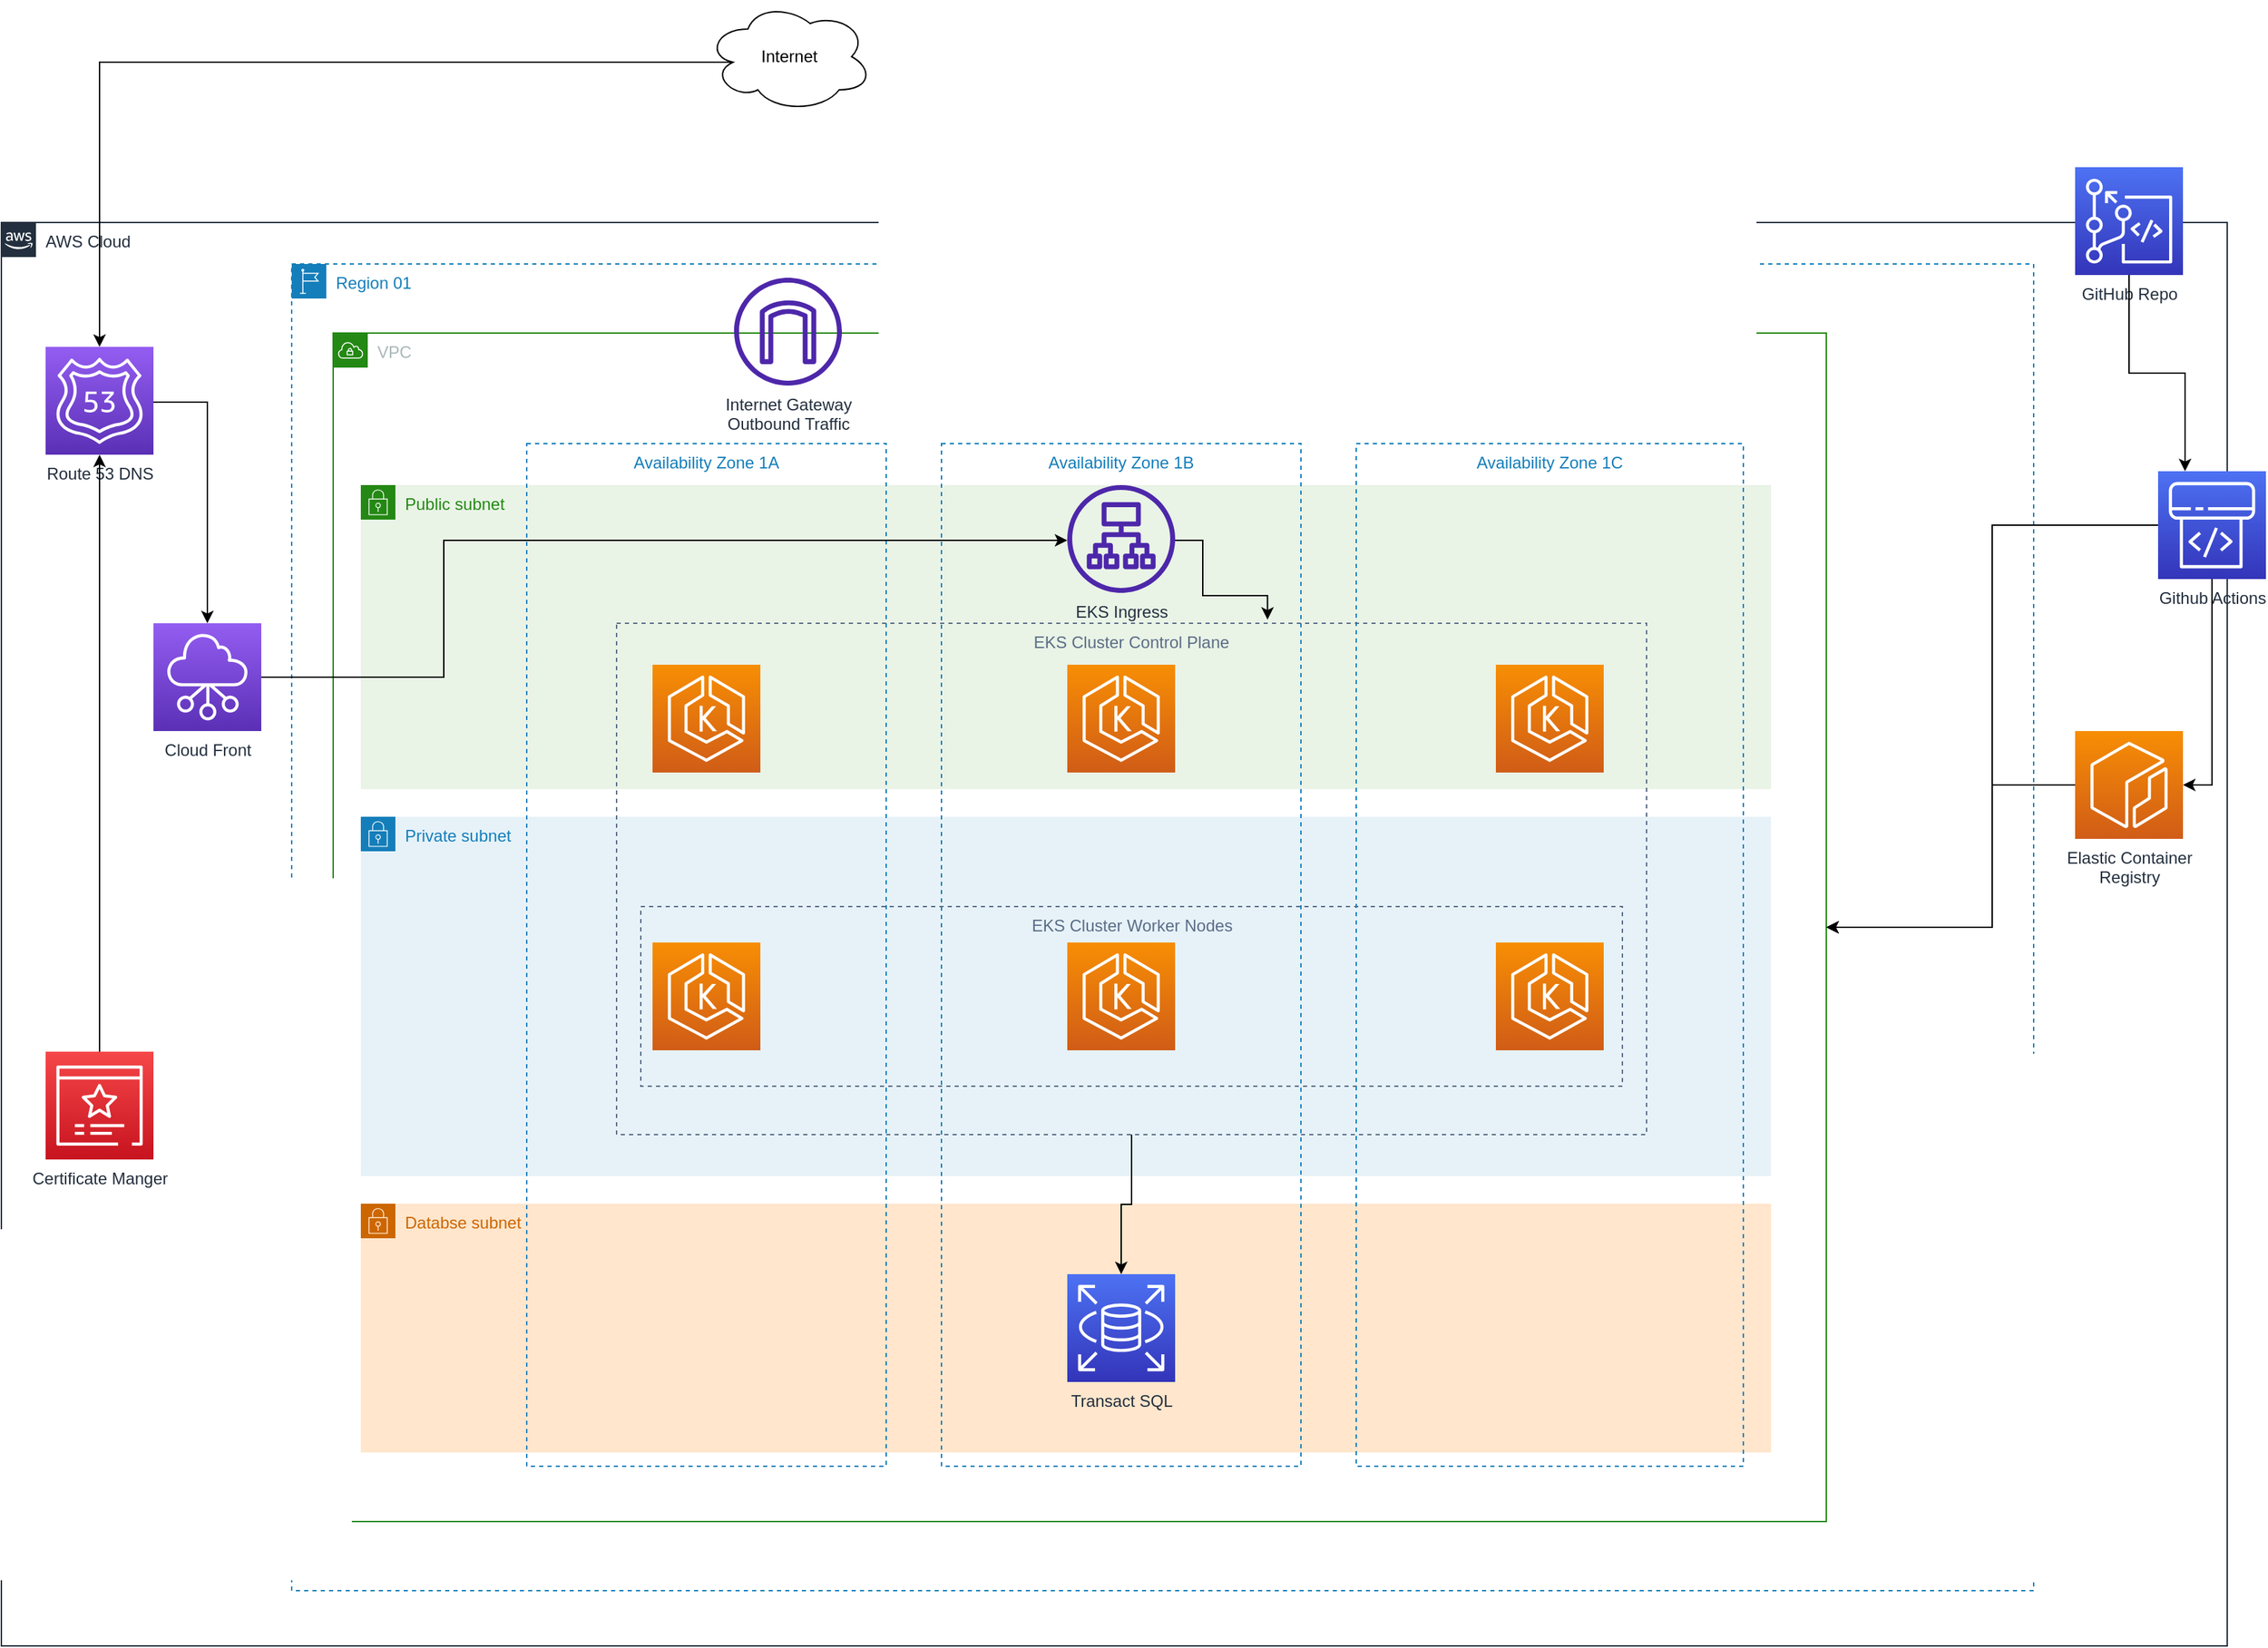 <mxfile version="21.3.7" type="device">
  <diagram id="Ht1M8jgEwFfnCIfOTk4-" name="Page-1">
    <mxGraphModel dx="3354" dy="1343" grid="1" gridSize="10" guides="1" tooltips="1" connect="1" arrows="1" fold="1" page="1" pageScale="1" pageWidth="1169" pageHeight="827" math="0" shadow="0">
      <root>
        <mxCell id="0" />
        <mxCell id="1" parent="0" />
        <mxCell id="UEzPUAAOIrF-is8g5C7q-74" value="AWS Cloud" style="points=[[0,0],[0.25,0],[0.5,0],[0.75,0],[1,0],[1,0.25],[1,0.5],[1,0.75],[1,1],[0.75,1],[0.5,1],[0.25,1],[0,1],[0,0.75],[0,0.5],[0,0.25]];outlineConnect=0;gradientColor=none;html=1;whiteSpace=wrap;fontSize=12;fontStyle=0;shape=mxgraph.aws4.group;grIcon=mxgraph.aws4.group_aws_cloud_alt;strokeColor=#232F3E;fillColor=none;verticalAlign=top;align=left;spacingLeft=30;fontColor=#232F3E;dashed=0;labelBackgroundColor=#ffffff;container=1;pointerEvents=0;collapsible=0;recursiveResize=0;" parent="1" vertex="1">
          <mxGeometry x="160" y="210" width="1610" height="1030" as="geometry" />
        </mxCell>
        <mxCell id="WNuyyVBRVqpik64d4mMc-3" value="Region 01" style="points=[[0,0],[0.25,0],[0.5,0],[0.75,0],[1,0],[1,0.25],[1,0.5],[1,0.75],[1,1],[0.75,1],[0.5,1],[0.25,1],[0,1],[0,0.75],[0,0.5],[0,0.25]];outlineConnect=0;gradientColor=none;html=1;whiteSpace=wrap;fontSize=12;fontStyle=0;container=1;pointerEvents=0;collapsible=0;recursiveResize=0;shape=mxgraph.aws4.group;grIcon=mxgraph.aws4.group_region;strokeColor=#147EBA;fillColor=none;verticalAlign=top;align=left;spacingLeft=30;fontColor=#147EBA;dashed=1;" parent="UEzPUAAOIrF-is8g5C7q-74" vertex="1">
          <mxGeometry x="210" y="30" width="1260" height="960" as="geometry" />
        </mxCell>
        <mxCell id="WNuyyVBRVqpik64d4mMc-10" value="VPC" style="points=[[0,0],[0.25,0],[0.5,0],[0.75,0],[1,0],[1,0.25],[1,0.5],[1,0.75],[1,1],[0.75,1],[0.5,1],[0.25,1],[0,1],[0,0.75],[0,0.5],[0,0.25]];outlineConnect=0;gradientColor=none;html=1;whiteSpace=wrap;fontSize=12;fontStyle=0;container=1;pointerEvents=0;collapsible=0;recursiveResize=0;shape=mxgraph.aws4.group;grIcon=mxgraph.aws4.group_vpc;strokeColor=#248814;fillColor=none;verticalAlign=top;align=left;spacingLeft=30;fontColor=#AAB7B8;dashed=0;" parent="WNuyyVBRVqpik64d4mMc-3" vertex="1">
          <mxGeometry x="30" y="50" width="1080" height="860" as="geometry" />
        </mxCell>
        <mxCell id="WNuyyVBRVqpik64d4mMc-66" value="" style="fillColor=none;strokeColor=#5A6C86;dashed=1;verticalAlign=top;fontStyle=0;fontColor=#5A6C86;whiteSpace=wrap;html=1;" parent="WNuyyVBRVqpik64d4mMc-10" vertex="1">
          <mxGeometry x="190" y="640" width="770" height="113" as="geometry" />
        </mxCell>
        <mxCell id="WNuyyVBRVqpik64d4mMc-11" value="&lt;font color=&quot;#cc6600&quot;&gt;Databse subnet&lt;/font&gt;" style="points=[[0,0],[0.25,0],[0.5,0],[0.75,0],[1,0],[1,0.25],[1,0.5],[1,0.75],[1,1],[0.75,1],[0.5,1],[0.25,1],[0,1],[0,0.75],[0,0.5],[0,0.25]];outlineConnect=0;gradientColor=none;html=1;whiteSpace=wrap;fontSize=12;fontStyle=0;container=1;pointerEvents=0;collapsible=0;recursiveResize=0;shape=mxgraph.aws4.group;grIcon=mxgraph.aws4.group_security_group;grStroke=0;strokeColor=#CC6600;fillColor=#FFE6CC;verticalAlign=top;align=left;spacingLeft=30;fontColor=#147EBA;dashed=0;" parent="WNuyyVBRVqpik64d4mMc-10" vertex="1">
          <mxGeometry x="20" y="630" width="1020" height="180" as="geometry" />
        </mxCell>
        <mxCell id="WNuyyVBRVqpik64d4mMc-9" value="Private subnet" style="points=[[0,0],[0.25,0],[0.5,0],[0.75,0],[1,0],[1,0.25],[1,0.5],[1,0.75],[1,1],[0.75,1],[0.5,1],[0.25,1],[0,1],[0,0.75],[0,0.5],[0,0.25]];outlineConnect=0;gradientColor=none;html=1;whiteSpace=wrap;fontSize=12;fontStyle=0;container=1;pointerEvents=0;collapsible=0;recursiveResize=0;shape=mxgraph.aws4.group;grIcon=mxgraph.aws4.group_security_group;grStroke=0;strokeColor=#147EBA;fillColor=#E6F2F8;verticalAlign=top;align=left;spacingLeft=30;fontColor=#147EBA;dashed=0;" parent="WNuyyVBRVqpik64d4mMc-10" vertex="1">
          <mxGeometry x="20" y="350" width="1020" height="260" as="geometry" />
        </mxCell>
        <mxCell id="WNuyyVBRVqpik64d4mMc-8" value="Public subnet" style="points=[[0,0],[0.25,0],[0.5,0],[0.75,0],[1,0],[1,0.25],[1,0.5],[1,0.75],[1,1],[0.75,1],[0.5,1],[0.25,1],[0,1],[0,0.75],[0,0.5],[0,0.25]];outlineConnect=0;gradientColor=none;html=1;whiteSpace=wrap;fontSize=12;fontStyle=0;container=1;pointerEvents=0;collapsible=0;recursiveResize=0;shape=mxgraph.aws4.group;grIcon=mxgraph.aws4.group_security_group;grStroke=0;strokeColor=#248814;fillColor=#E9F3E6;verticalAlign=top;align=left;spacingLeft=30;fontColor=#248814;dashed=0;" parent="WNuyyVBRVqpik64d4mMc-10" vertex="1">
          <mxGeometry x="20" y="110" width="1020" height="220" as="geometry" />
        </mxCell>
        <mxCell id="WNuyyVBRVqpik64d4mMc-6" value="Availability Zone 1A" style="fillColor=none;strokeColor=#147EBA;dashed=1;verticalAlign=top;fontStyle=0;fontColor=#147EBA;whiteSpace=wrap;html=1;" parent="WNuyyVBRVqpik64d4mMc-10" vertex="1">
          <mxGeometry x="140" y="80" width="260" height="740" as="geometry" />
        </mxCell>
        <mxCell id="WNuyyVBRVqpik64d4mMc-7" value="Availability Zone 1B" style="fillColor=none;strokeColor=#147EBA;dashed=1;verticalAlign=top;fontStyle=0;fontColor=#147EBA;whiteSpace=wrap;html=1;" parent="WNuyyVBRVqpik64d4mMc-10" vertex="1">
          <mxGeometry x="440" y="80" width="260" height="740" as="geometry" />
        </mxCell>
        <mxCell id="WNuyyVBRVqpik64d4mMc-24" value="Availability Zone 1C" style="fillColor=none;strokeColor=#147EBA;dashed=1;verticalAlign=top;fontStyle=0;fontColor=#147EBA;whiteSpace=wrap;html=1;" parent="WNuyyVBRVqpik64d4mMc-10" vertex="1">
          <mxGeometry x="740" y="80" width="280" height="740" as="geometry" />
        </mxCell>
        <mxCell id="WNuyyVBRVqpik64d4mMc-44" value="Internet Gateway&lt;br&gt;Outbound Traffic" style="sketch=0;outlineConnect=0;fontColor=#232F3E;gradientColor=none;fillColor=#4D27AA;strokeColor=none;dashed=0;verticalLabelPosition=bottom;verticalAlign=top;align=center;html=1;fontSize=12;fontStyle=0;aspect=fixed;pointerEvents=1;shape=mxgraph.aws4.internet_gateway;" parent="WNuyyVBRVqpik64d4mMc-10" vertex="1">
          <mxGeometry x="290" y="-40" width="78" height="78" as="geometry" />
        </mxCell>
        <mxCell id="Ge2JfbFR6JGLqfeQ7Z1c-3" value="" style="sketch=0;points=[[0,0,0],[0.25,0,0],[0.5,0,0],[0.75,0,0],[1,0,0],[0,1,0],[0.25,1,0],[0.5,1,0],[0.75,1,0],[1,1,0],[0,0.25,0],[0,0.5,0],[0,0.75,0],[1,0.25,0],[1,0.5,0],[1,0.75,0]];outlineConnect=0;fontColor=#232F3E;gradientColor=#F78E04;gradientDirection=north;fillColor=#D05C17;strokeColor=#ffffff;dashed=0;verticalLabelPosition=bottom;verticalAlign=top;align=center;html=1;fontSize=12;fontStyle=0;aspect=fixed;shape=mxgraph.aws4.resourceIcon;resIcon=mxgraph.aws4.eks;" parent="WNuyyVBRVqpik64d4mMc-10" vertex="1">
          <mxGeometry x="231" y="240" width="78" height="78" as="geometry" />
        </mxCell>
        <mxCell id="Ge2JfbFR6JGLqfeQ7Z1c-5" value="" style="sketch=0;points=[[0,0,0],[0.25,0,0],[0.5,0,0],[0.75,0,0],[1,0,0],[0,1,0],[0.25,1,0],[0.5,1,0],[0.75,1,0],[1,1,0],[0,0.25,0],[0,0.5,0],[0,0.75,0],[1,0.25,0],[1,0.5,0],[1,0.75,0]];outlineConnect=0;fontColor=#232F3E;gradientColor=#F78E04;gradientDirection=north;fillColor=#D05C17;strokeColor=#ffffff;dashed=0;verticalLabelPosition=bottom;verticalAlign=top;align=center;html=1;fontSize=12;fontStyle=0;aspect=fixed;shape=mxgraph.aws4.resourceIcon;resIcon=mxgraph.aws4.eks;" parent="WNuyyVBRVqpik64d4mMc-10" vertex="1">
          <mxGeometry x="531" y="240" width="78" height="78" as="geometry" />
        </mxCell>
        <mxCell id="Ge2JfbFR6JGLqfeQ7Z1c-6" value="" style="sketch=0;points=[[0,0,0],[0.25,0,0],[0.5,0,0],[0.75,0,0],[1,0,0],[0,1,0],[0.25,1,0],[0.5,1,0],[0.75,1,0],[1,1,0],[0,0.25,0],[0,0.5,0],[0,0.75,0],[1,0.25,0],[1,0.5,0],[1,0.75,0]];outlineConnect=0;fontColor=#232F3E;gradientColor=#F78E04;gradientDirection=north;fillColor=#D05C17;strokeColor=#ffffff;dashed=0;verticalLabelPosition=bottom;verticalAlign=top;align=center;html=1;fontSize=12;fontStyle=0;aspect=fixed;shape=mxgraph.aws4.resourceIcon;resIcon=mxgraph.aws4.eks;" parent="WNuyyVBRVqpik64d4mMc-10" vertex="1">
          <mxGeometry x="841" y="240" width="78" height="78" as="geometry" />
        </mxCell>
        <mxCell id="Ge2JfbFR6JGLqfeQ7Z1c-7" value="" style="sketch=0;points=[[0,0,0],[0.25,0,0],[0.5,0,0],[0.75,0,0],[1,0,0],[0,1,0],[0.25,1,0],[0.5,1,0],[0.75,1,0],[1,1,0],[0,0.25,0],[0,0.5,0],[0,0.75,0],[1,0.25,0],[1,0.5,0],[1,0.75,0]];outlineConnect=0;fontColor=#232F3E;gradientColor=#F78E04;gradientDirection=north;fillColor=#D05C17;strokeColor=#ffffff;dashed=0;verticalLabelPosition=bottom;verticalAlign=top;align=center;html=1;fontSize=12;fontStyle=0;aspect=fixed;shape=mxgraph.aws4.resourceIcon;resIcon=mxgraph.aws4.eks;" parent="WNuyyVBRVqpik64d4mMc-10" vertex="1">
          <mxGeometry x="231" y="441" width="78" height="78" as="geometry" />
        </mxCell>
        <mxCell id="Ge2JfbFR6JGLqfeQ7Z1c-8" value="" style="sketch=0;points=[[0,0,0],[0.25,0,0],[0.5,0,0],[0.75,0,0],[1,0,0],[0,1,0],[0.25,1,0],[0.5,1,0],[0.75,1,0],[1,1,0],[0,0.25,0],[0,0.5,0],[0,0.75,0],[1,0.25,0],[1,0.5,0],[1,0.75,0]];outlineConnect=0;fontColor=#232F3E;gradientColor=#F78E04;gradientDirection=north;fillColor=#D05C17;strokeColor=#ffffff;dashed=0;verticalLabelPosition=bottom;verticalAlign=top;align=center;html=1;fontSize=12;fontStyle=0;aspect=fixed;shape=mxgraph.aws4.resourceIcon;resIcon=mxgraph.aws4.eks;" parent="WNuyyVBRVqpik64d4mMc-10" vertex="1">
          <mxGeometry x="531" y="441" width="78" height="78" as="geometry" />
        </mxCell>
        <mxCell id="Ge2JfbFR6JGLqfeQ7Z1c-9" value="" style="sketch=0;points=[[0,0,0],[0.25,0,0],[0.5,0,0],[0.75,0,0],[1,0,0],[0,1,0],[0.25,1,0],[0.5,1,0],[0.75,1,0],[1,1,0],[0,0.25,0],[0,0.5,0],[0,0.75,0],[1,0.25,0],[1,0.5,0],[1,0.75,0]];outlineConnect=0;fontColor=#232F3E;gradientColor=#F78E04;gradientDirection=north;fillColor=#D05C17;strokeColor=#ffffff;dashed=0;verticalLabelPosition=bottom;verticalAlign=top;align=center;html=1;fontSize=12;fontStyle=0;aspect=fixed;shape=mxgraph.aws4.resourceIcon;resIcon=mxgraph.aws4.eks;" parent="WNuyyVBRVqpik64d4mMc-10" vertex="1">
          <mxGeometry x="841" y="441" width="78" height="78" as="geometry" />
        </mxCell>
        <mxCell id="Ge2JfbFR6JGLqfeQ7Z1c-18" style="edgeStyle=orthogonalEdgeStyle;rounded=0;orthogonalLoop=1;jettySize=auto;html=1;exitX=0.5;exitY=1;exitDx=0;exitDy=0;entryX=0.5;entryY=0;entryDx=0;entryDy=0;entryPerimeter=0;" parent="WNuyyVBRVqpik64d4mMc-10" source="Ge2JfbFR6JGLqfeQ7Z1c-11" target="Ge2JfbFR6JGLqfeQ7Z1c-15" edge="1">
          <mxGeometry relative="1" as="geometry" />
        </mxCell>
        <mxCell id="Ge2JfbFR6JGLqfeQ7Z1c-11" value="EKS Cluster Control Plane" style="fillColor=none;strokeColor=#5A6C86;dashed=1;verticalAlign=top;fontStyle=0;fontColor=#5A6C86;whiteSpace=wrap;html=1;" parent="WNuyyVBRVqpik64d4mMc-10" vertex="1">
          <mxGeometry x="205" y="210" width="745" height="370" as="geometry" />
        </mxCell>
        <mxCell id="Ge2JfbFR6JGLqfeQ7Z1c-12" value="EKS Cluster Worker Nodes" style="fillColor=none;strokeColor=#5A6C86;dashed=1;verticalAlign=top;fontStyle=0;fontColor=#5A6C86;whiteSpace=wrap;html=1;" parent="WNuyyVBRVqpik64d4mMc-10" vertex="1">
          <mxGeometry x="222.5" y="415" width="710" height="130" as="geometry" />
        </mxCell>
        <mxCell id="Ge2JfbFR6JGLqfeQ7Z1c-15" value="Transact SQL" style="sketch=0;points=[[0,0,0],[0.25,0,0],[0.5,0,0],[0.75,0,0],[1,0,0],[0,1,0],[0.25,1,0],[0.5,1,0],[0.75,1,0],[1,1,0],[0,0.25,0],[0,0.5,0],[0,0.75,0],[1,0.25,0],[1,0.5,0],[1,0.75,0]];outlineConnect=0;fontColor=#232F3E;gradientColor=#4D72F3;gradientDirection=north;fillColor=#3334B9;strokeColor=#ffffff;dashed=0;verticalLabelPosition=bottom;verticalAlign=top;align=center;html=1;fontSize=12;fontStyle=0;aspect=fixed;shape=mxgraph.aws4.resourceIcon;resIcon=mxgraph.aws4.rds;" parent="WNuyyVBRVqpik64d4mMc-10" vertex="1">
          <mxGeometry x="531" y="681" width="78" height="78" as="geometry" />
        </mxCell>
        <mxCell id="Ge2JfbFR6JGLqfeQ7Z1c-21" style="edgeStyle=orthogonalEdgeStyle;rounded=0;orthogonalLoop=1;jettySize=auto;html=1;entryX=0.632;entryY=-0.007;entryDx=0;entryDy=0;entryPerimeter=0;" parent="WNuyyVBRVqpik64d4mMc-10" source="Ge2JfbFR6JGLqfeQ7Z1c-19" target="Ge2JfbFR6JGLqfeQ7Z1c-11" edge="1">
          <mxGeometry relative="1" as="geometry">
            <Array as="points">
              <mxPoint x="629" y="150" />
              <mxPoint x="629" y="190" />
              <mxPoint x="676" y="190" />
            </Array>
          </mxGeometry>
        </mxCell>
        <mxCell id="Ge2JfbFR6JGLqfeQ7Z1c-19" value="EKS Ingress" style="sketch=0;outlineConnect=0;fontColor=#232F3E;gradientColor=none;fillColor=#4D27AA;strokeColor=none;dashed=0;verticalLabelPosition=bottom;verticalAlign=top;align=center;html=1;fontSize=12;fontStyle=0;aspect=fixed;pointerEvents=1;shape=mxgraph.aws4.application_load_balancer;" parent="WNuyyVBRVqpik64d4mMc-10" vertex="1">
          <mxGeometry x="531" y="110" width="78" height="78" as="geometry" />
        </mxCell>
        <mxCell id="yC5KMYE5knI-6SYOr7_y-65" style="edgeStyle=orthogonalEdgeStyle;rounded=0;orthogonalLoop=1;jettySize=auto;html=1;entryX=0.5;entryY=0;entryDx=0;entryDy=0;entryPerimeter=0;" parent="UEzPUAAOIrF-is8g5C7q-74" source="WNuyyVBRVqpik64d4mMc-39" target="yC5KMYE5knI-6SYOr7_y-60" edge="1">
          <mxGeometry relative="1" as="geometry">
            <Array as="points">
              <mxPoint x="149" y="130" />
            </Array>
          </mxGeometry>
        </mxCell>
        <mxCell id="WNuyyVBRVqpik64d4mMc-39" value="Route 53 DNS&lt;br&gt;" style="sketch=0;points=[[0,0,0],[0.25,0,0],[0.5,0,0],[0.75,0,0],[1,0,0],[0,1,0],[0.25,1,0],[0.5,1,0],[0.75,1,0],[1,1,0],[0,0.25,0],[0,0.5,0],[0,0.75,0],[1,0.25,0],[1,0.5,0],[1,0.75,0]];outlineConnect=0;fontColor=#232F3E;gradientColor=#945DF2;gradientDirection=north;fillColor=#5A30B5;strokeColor=#ffffff;dashed=0;verticalLabelPosition=bottom;verticalAlign=top;align=center;html=1;fontSize=12;fontStyle=0;aspect=fixed;shape=mxgraph.aws4.resourceIcon;resIcon=mxgraph.aws4.route_53;" parent="UEzPUAAOIrF-is8g5C7q-74" vertex="1">
          <mxGeometry x="32" y="90" width="78" height="78" as="geometry" />
        </mxCell>
        <mxCell id="WNuyyVBRVqpik64d4mMc-45" style="edgeStyle=orthogonalEdgeStyle;rounded=0;orthogonalLoop=1;jettySize=auto;html=1;entryX=0.5;entryY=1;entryDx=0;entryDy=0;entryPerimeter=0;" parent="UEzPUAAOIrF-is8g5C7q-74" source="WNuyyVBRVqpik64d4mMc-41" target="WNuyyVBRVqpik64d4mMc-39" edge="1">
          <mxGeometry relative="1" as="geometry" />
        </mxCell>
        <mxCell id="WNuyyVBRVqpik64d4mMc-41" value="Certificate Manger" style="sketch=0;points=[[0,0,0],[0.25,0,0],[0.5,0,0],[0.75,0,0],[1,0,0],[0,1,0],[0.25,1,0],[0.5,1,0],[0.75,1,0],[1,1,0],[0,0.25,0],[0,0.5,0],[0,0.75,0],[1,0.25,0],[1,0.5,0],[1,0.75,0]];outlineConnect=0;fontColor=#232F3E;gradientColor=#F54749;gradientDirection=north;fillColor=#C7131F;strokeColor=#ffffff;dashed=0;verticalLabelPosition=bottom;verticalAlign=top;align=center;html=1;fontSize=12;fontStyle=0;aspect=fixed;shape=mxgraph.aws4.resourceIcon;resIcon=mxgraph.aws4.certificate_manager_3;" parent="UEzPUAAOIrF-is8g5C7q-74" vertex="1">
          <mxGeometry x="32" y="600" width="78" height="78" as="geometry" />
        </mxCell>
        <mxCell id="Ge2JfbFR6JGLqfeQ7Z1c-20" style="edgeStyle=orthogonalEdgeStyle;rounded=0;orthogonalLoop=1;jettySize=auto;html=1;" parent="UEzPUAAOIrF-is8g5C7q-74" source="yC5KMYE5knI-6SYOr7_y-60" target="Ge2JfbFR6JGLqfeQ7Z1c-19" edge="1">
          <mxGeometry relative="1" as="geometry">
            <Array as="points">
              <mxPoint x="320" y="329" />
              <mxPoint x="320" y="230" />
            </Array>
          </mxGeometry>
        </mxCell>
        <mxCell id="yC5KMYE5knI-6SYOr7_y-60" value="Cloud Front" style="sketch=0;points=[[0,0,0],[0.25,0,0],[0.5,0,0],[0.75,0,0],[1,0,0],[0,1,0],[0.25,1,0],[0.5,1,0],[0.75,1,0],[1,1,0],[0,0.25,0],[0,0.5,0],[0,0.75,0],[1,0.25,0],[1,0.5,0],[1,0.75,0]];outlineConnect=0;fontColor=#232F3E;gradientColor=#945DF2;gradientDirection=north;fillColor=#5A30B5;strokeColor=#ffffff;dashed=0;verticalLabelPosition=bottom;verticalAlign=top;align=center;html=1;fontSize=12;fontStyle=0;aspect=fixed;shape=mxgraph.aws4.resourceIcon;resIcon=mxgraph.aws4.networking_and_content_delivery;" parent="UEzPUAAOIrF-is8g5C7q-74" vertex="1">
          <mxGeometry x="110" y="290" width="78" height="78" as="geometry" />
        </mxCell>
        <mxCell id="WNuyyVBRVqpik64d4mMc-37" value="GitHub Repo" style="sketch=0;points=[[0,0,0],[0.25,0,0],[0.5,0,0],[0.75,0,0],[1,0,0],[0,1,0],[0.25,1,0],[0.5,1,0],[0.75,1,0],[1,1,0],[0,0.25,0],[0,0.5,0],[0,0.75,0],[1,0.25,0],[1,0.5,0],[1,0.75,0]];outlineConnect=0;fontColor=#232F3E;gradientColor=#4D72F3;gradientDirection=north;fillColor=#3334B9;strokeColor=#ffffff;dashed=0;verticalLabelPosition=bottom;verticalAlign=top;align=center;html=1;fontSize=12;fontStyle=0;aspect=fixed;shape=mxgraph.aws4.resourceIcon;resIcon=mxgraph.aws4.codecommit;" parent="UEzPUAAOIrF-is8g5C7q-74" vertex="1">
          <mxGeometry x="1500" y="-40" width="78" height="78" as="geometry" />
        </mxCell>
        <mxCell id="-cc4IS0tyaTeCPJwdnXH-3" style="edgeStyle=orthogonalEdgeStyle;rounded=0;orthogonalLoop=1;jettySize=auto;html=1;exitX=0;exitY=0.5;exitDx=0;exitDy=0;exitPerimeter=0;entryX=1;entryY=0.5;entryDx=0;entryDy=0;" edge="1" parent="UEzPUAAOIrF-is8g5C7q-74" source="-cc4IS0tyaTeCPJwdnXH-1" target="WNuyyVBRVqpik64d4mMc-10">
          <mxGeometry relative="1" as="geometry">
            <Array as="points">
              <mxPoint x="1440" y="407" />
              <mxPoint x="1440" y="510" />
            </Array>
          </mxGeometry>
        </mxCell>
        <mxCell id="-cc4IS0tyaTeCPJwdnXH-1" value="Elastic Container&lt;br&gt;Registry" style="sketch=0;points=[[0,0,0],[0.25,0,0],[0.5,0,0],[0.75,0,0],[1,0,0],[0,1,0],[0.25,1,0],[0.5,1,0],[0.75,1,0],[1,1,0],[0,0.25,0],[0,0.5,0],[0,0.75,0],[1,0.25,0],[1,0.5,0],[1,0.75,0]];outlineConnect=0;fontColor=#232F3E;gradientColor=#F78E04;gradientDirection=north;fillColor=#D05C17;strokeColor=#ffffff;dashed=0;verticalLabelPosition=bottom;verticalAlign=top;align=center;html=1;fontSize=12;fontStyle=0;aspect=fixed;shape=mxgraph.aws4.resourceIcon;resIcon=mxgraph.aws4.ecr;" vertex="1" parent="UEzPUAAOIrF-is8g5C7q-74">
          <mxGeometry x="1500" y="368" width="78" height="78" as="geometry" />
        </mxCell>
        <mxCell id="yC5KMYE5knI-6SYOr7_y-66" style="edgeStyle=orthogonalEdgeStyle;rounded=0;orthogonalLoop=1;jettySize=auto;html=1;entryX=0.5;entryY=0;entryDx=0;entryDy=0;entryPerimeter=0;exitX=0.16;exitY=0.55;exitDx=0;exitDy=0;exitPerimeter=0;" parent="1" source="WNuyyVBRVqpik64d4mMc-42" target="WNuyyVBRVqpik64d4mMc-39" edge="1">
          <mxGeometry relative="1" as="geometry" />
        </mxCell>
        <mxCell id="WNuyyVBRVqpik64d4mMc-42" value="Internet" style="ellipse;shape=cloud;whiteSpace=wrap;html=1;" parent="1" vertex="1">
          <mxGeometry x="670" y="50" width="120" height="80" as="geometry" />
        </mxCell>
        <mxCell id="-cc4IS0tyaTeCPJwdnXH-2" style="edgeStyle=orthogonalEdgeStyle;rounded=0;orthogonalLoop=1;jettySize=auto;html=1;entryX=1;entryY=0.5;entryDx=0;entryDy=0;entryPerimeter=0;" edge="1" parent="1" source="Ge2JfbFR6JGLqfeQ7Z1c-4" target="-cc4IS0tyaTeCPJwdnXH-1">
          <mxGeometry relative="1" as="geometry" />
        </mxCell>
        <mxCell id="Ge2JfbFR6JGLqfeQ7Z1c-4" value="Github Actions" style="sketch=0;points=[[0,0,0],[0.25,0,0],[0.5,0,0],[0.75,0,0],[1,0,0],[0,1,0],[0.25,1,0],[0.5,1,0],[0.75,1,0],[1,1,0],[0,0.25,0],[0,0.5,0],[0,0.75,0],[1,0.25,0],[1,0.5,0],[1,0.75,0]];outlineConnect=0;fontColor=#232F3E;gradientColor=#4D72F3;gradientDirection=north;fillColor=#3334B9;strokeColor=#ffffff;dashed=0;verticalLabelPosition=bottom;verticalAlign=top;align=center;html=1;fontSize=12;fontStyle=0;aspect=fixed;shape=mxgraph.aws4.resourceIcon;resIcon=mxgraph.aws4.codepipeline;" parent="1" vertex="1">
          <mxGeometry x="1720" y="390" width="78" height="78" as="geometry" />
        </mxCell>
        <mxCell id="WNuyyVBRVqpik64d4mMc-38" style="edgeStyle=orthogonalEdgeStyle;rounded=0;orthogonalLoop=1;jettySize=auto;html=1;entryX=0.25;entryY=0;entryDx=0;entryDy=0;entryPerimeter=0;exitX=0.5;exitY=1;exitDx=0;exitDy=0;exitPerimeter=0;" parent="1" source="WNuyyVBRVqpik64d4mMc-37" target="Ge2JfbFR6JGLqfeQ7Z1c-4" edge="1">
          <mxGeometry relative="1" as="geometry">
            <mxPoint x="1700" y="260" as="sourcePoint" />
            <mxPoint x="1709" y="480" as="targetPoint" />
          </mxGeometry>
        </mxCell>
        <mxCell id="WNuyyVBRVqpik64d4mMc-30" style="edgeStyle=orthogonalEdgeStyle;rounded=0;orthogonalLoop=1;jettySize=auto;html=1;exitX=0;exitY=0.5;exitDx=0;exitDy=0;exitPerimeter=0;" parent="1" source="Ge2JfbFR6JGLqfeQ7Z1c-4" target="WNuyyVBRVqpik64d4mMc-10" edge="1">
          <mxGeometry relative="1" as="geometry">
            <mxPoint x="1721" y="430" as="sourcePoint" />
            <mxPoint x="1600" y="681" as="targetPoint" />
          </mxGeometry>
        </mxCell>
      </root>
    </mxGraphModel>
  </diagram>
</mxfile>
